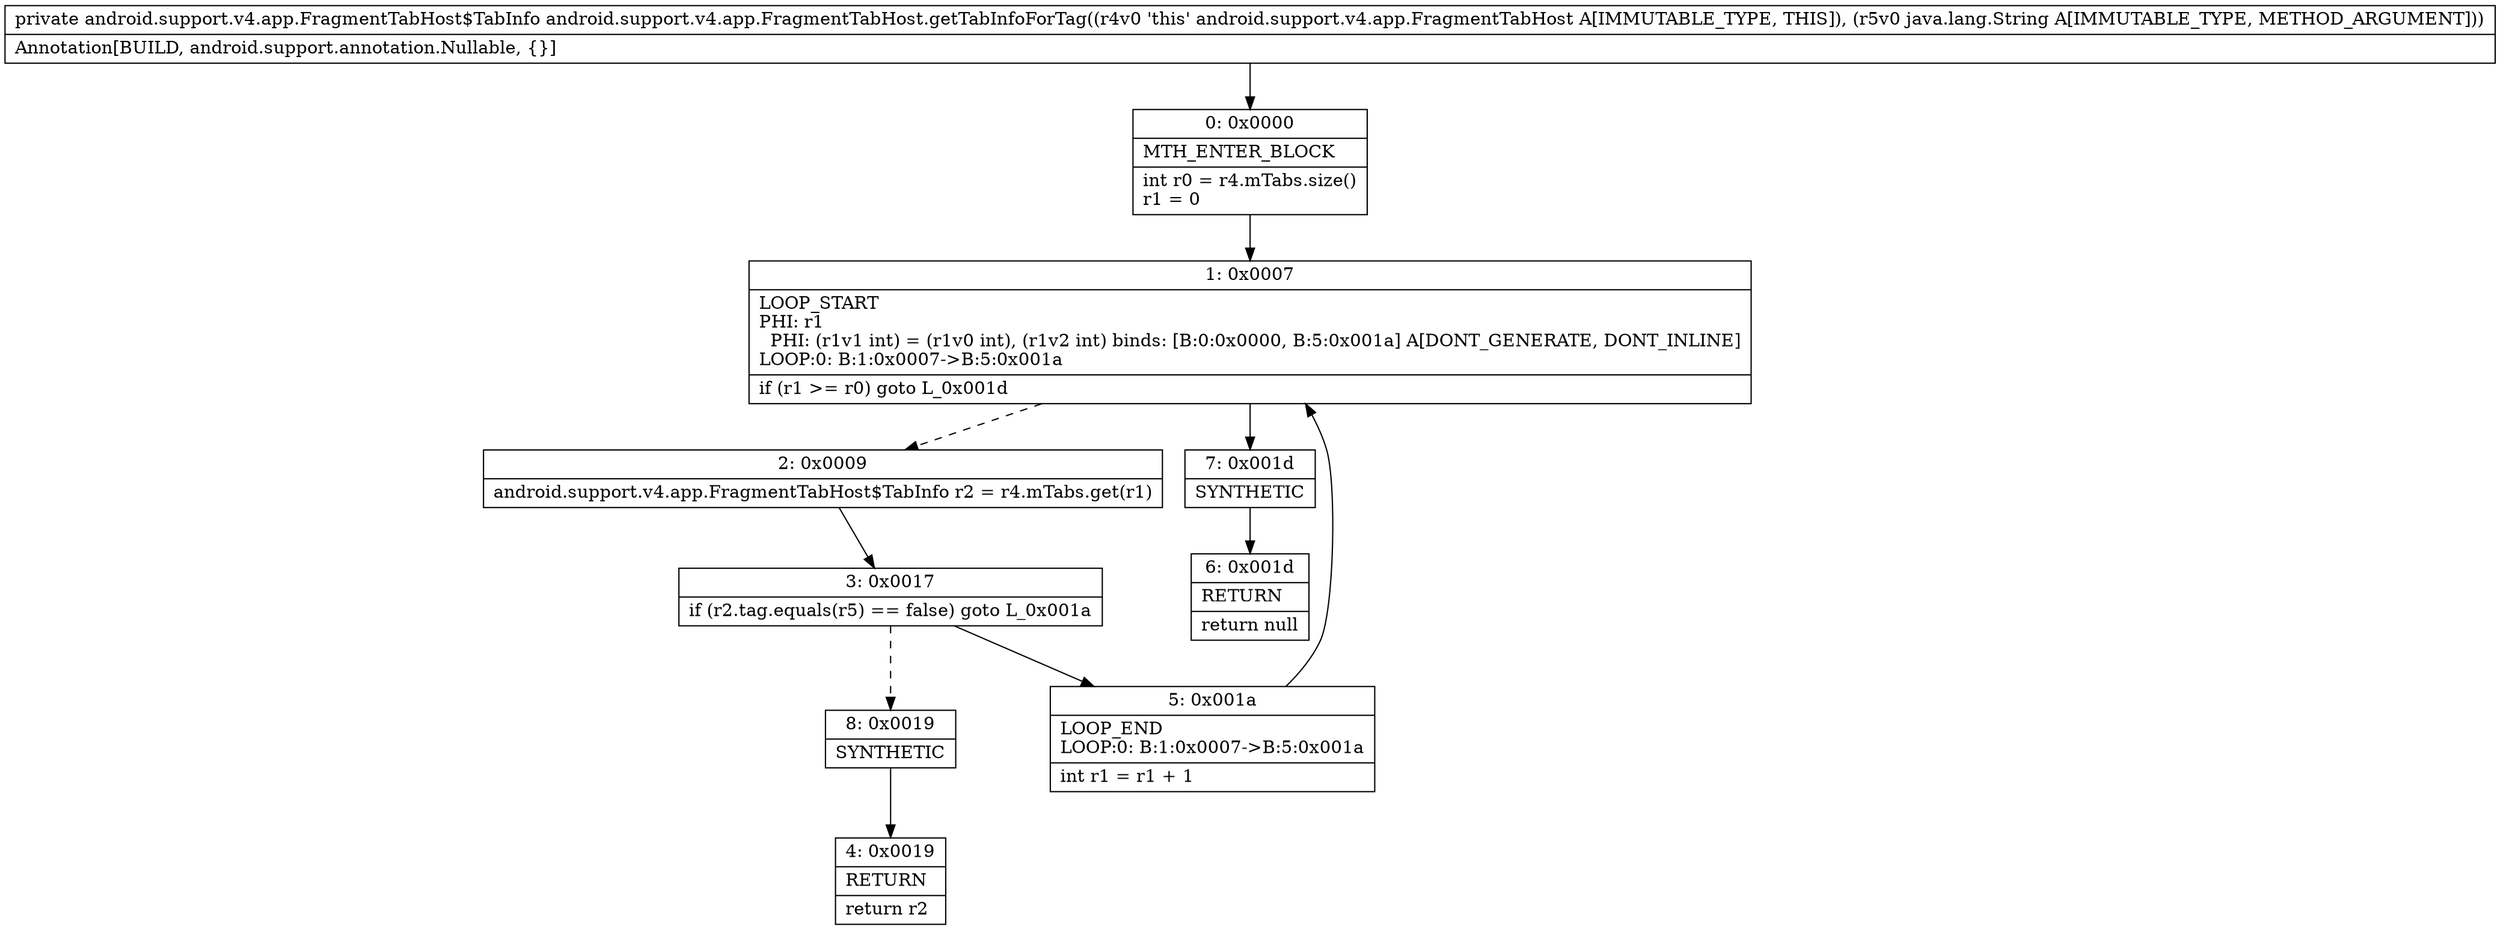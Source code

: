 digraph "CFG forandroid.support.v4.app.FragmentTabHost.getTabInfoForTag(Ljava\/lang\/String;)Landroid\/support\/v4\/app\/FragmentTabHost$TabInfo;" {
Node_0 [shape=record,label="{0\:\ 0x0000|MTH_ENTER_BLOCK\l|int r0 = r4.mTabs.size()\lr1 = 0\l}"];
Node_1 [shape=record,label="{1\:\ 0x0007|LOOP_START\lPHI: r1 \l  PHI: (r1v1 int) = (r1v0 int), (r1v2 int) binds: [B:0:0x0000, B:5:0x001a] A[DONT_GENERATE, DONT_INLINE]\lLOOP:0: B:1:0x0007\-\>B:5:0x001a\l|if (r1 \>= r0) goto L_0x001d\l}"];
Node_2 [shape=record,label="{2\:\ 0x0009|android.support.v4.app.FragmentTabHost$TabInfo r2 = r4.mTabs.get(r1)\l}"];
Node_3 [shape=record,label="{3\:\ 0x0017|if (r2.tag.equals(r5) == false) goto L_0x001a\l}"];
Node_4 [shape=record,label="{4\:\ 0x0019|RETURN\l|return r2\l}"];
Node_5 [shape=record,label="{5\:\ 0x001a|LOOP_END\lLOOP:0: B:1:0x0007\-\>B:5:0x001a\l|int r1 = r1 + 1\l}"];
Node_6 [shape=record,label="{6\:\ 0x001d|RETURN\l|return null\l}"];
Node_7 [shape=record,label="{7\:\ 0x001d|SYNTHETIC\l}"];
Node_8 [shape=record,label="{8\:\ 0x0019|SYNTHETIC\l}"];
MethodNode[shape=record,label="{private android.support.v4.app.FragmentTabHost$TabInfo android.support.v4.app.FragmentTabHost.getTabInfoForTag((r4v0 'this' android.support.v4.app.FragmentTabHost A[IMMUTABLE_TYPE, THIS]), (r5v0 java.lang.String A[IMMUTABLE_TYPE, METHOD_ARGUMENT]))  | Annotation[BUILD, android.support.annotation.Nullable, \{\}]\l}"];
MethodNode -> Node_0;
Node_0 -> Node_1;
Node_1 -> Node_2[style=dashed];
Node_1 -> Node_7;
Node_2 -> Node_3;
Node_3 -> Node_5;
Node_3 -> Node_8[style=dashed];
Node_5 -> Node_1;
Node_7 -> Node_6;
Node_8 -> Node_4;
}

